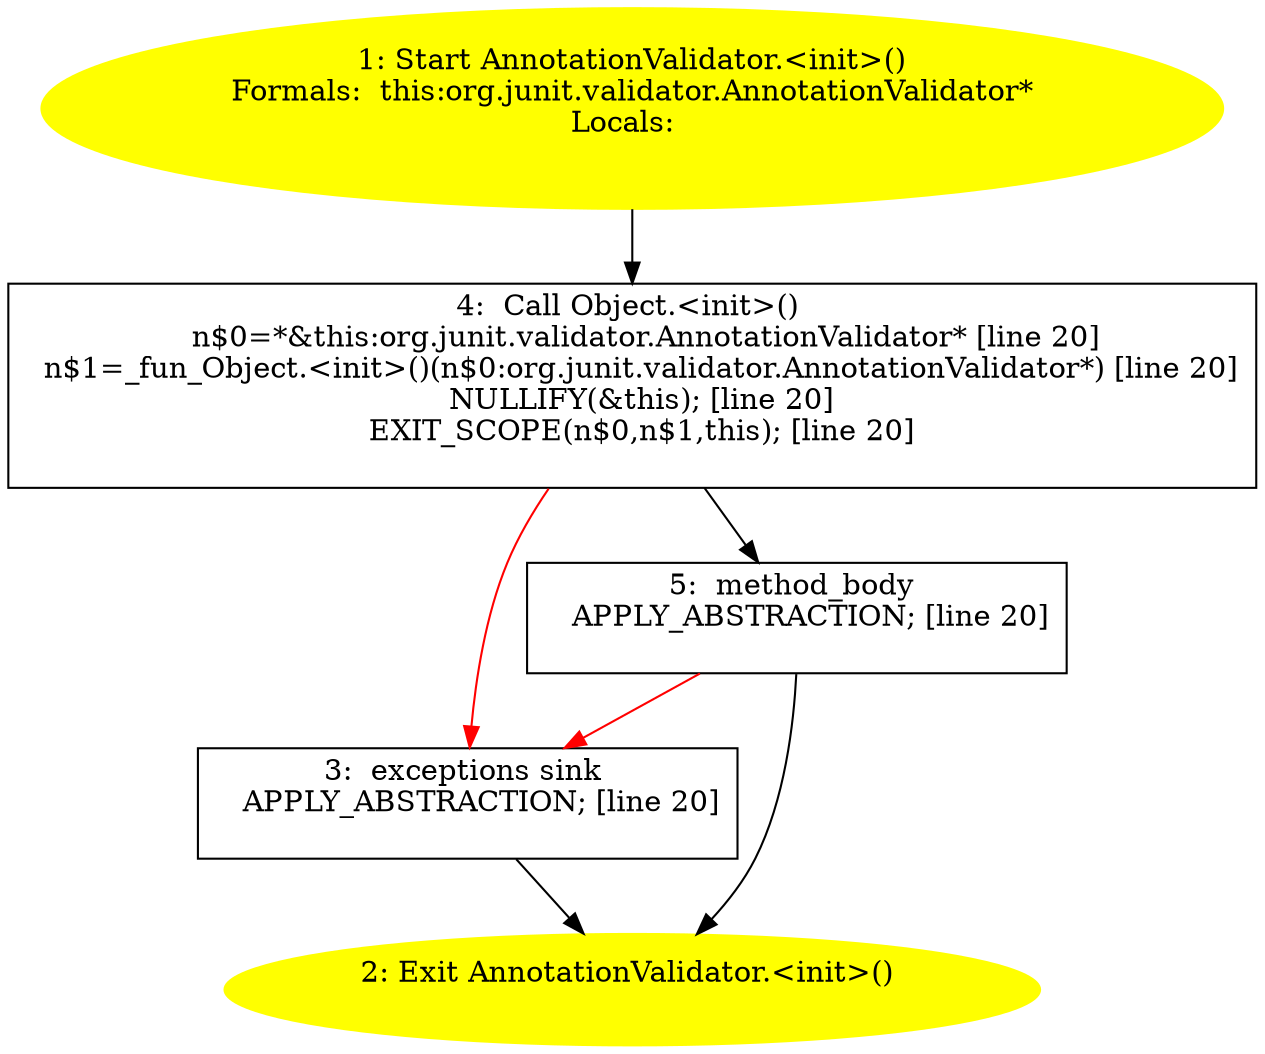 /* @generated */
digraph cfg {
"org.junit.validator.AnnotationValidator.<init>().d49b36f22b229d55d8a6f66e5d75b34e_1" [label="1: Start AnnotationValidator.<init>()\nFormals:  this:org.junit.validator.AnnotationValidator*\nLocals:  \n  " color=yellow style=filled]
	

	 "org.junit.validator.AnnotationValidator.<init>().d49b36f22b229d55d8a6f66e5d75b34e_1" -> "org.junit.validator.AnnotationValidator.<init>().d49b36f22b229d55d8a6f66e5d75b34e_4" ;
"org.junit.validator.AnnotationValidator.<init>().d49b36f22b229d55d8a6f66e5d75b34e_2" [label="2: Exit AnnotationValidator.<init>() \n  " color=yellow style=filled]
	

"org.junit.validator.AnnotationValidator.<init>().d49b36f22b229d55d8a6f66e5d75b34e_3" [label="3:  exceptions sink \n   APPLY_ABSTRACTION; [line 20]\n " shape="box"]
	

	 "org.junit.validator.AnnotationValidator.<init>().d49b36f22b229d55d8a6f66e5d75b34e_3" -> "org.junit.validator.AnnotationValidator.<init>().d49b36f22b229d55d8a6f66e5d75b34e_2" ;
"org.junit.validator.AnnotationValidator.<init>().d49b36f22b229d55d8a6f66e5d75b34e_4" [label="4:  Call Object.<init>() \n   n$0=*&this:org.junit.validator.AnnotationValidator* [line 20]\n  n$1=_fun_Object.<init>()(n$0:org.junit.validator.AnnotationValidator*) [line 20]\n  NULLIFY(&this); [line 20]\n  EXIT_SCOPE(n$0,n$1,this); [line 20]\n " shape="box"]
	

	 "org.junit.validator.AnnotationValidator.<init>().d49b36f22b229d55d8a6f66e5d75b34e_4" -> "org.junit.validator.AnnotationValidator.<init>().d49b36f22b229d55d8a6f66e5d75b34e_5" ;
	 "org.junit.validator.AnnotationValidator.<init>().d49b36f22b229d55d8a6f66e5d75b34e_4" -> "org.junit.validator.AnnotationValidator.<init>().d49b36f22b229d55d8a6f66e5d75b34e_3" [color="red" ];
"org.junit.validator.AnnotationValidator.<init>().d49b36f22b229d55d8a6f66e5d75b34e_5" [label="5:  method_body \n   APPLY_ABSTRACTION; [line 20]\n " shape="box"]
	

	 "org.junit.validator.AnnotationValidator.<init>().d49b36f22b229d55d8a6f66e5d75b34e_5" -> "org.junit.validator.AnnotationValidator.<init>().d49b36f22b229d55d8a6f66e5d75b34e_2" ;
	 "org.junit.validator.AnnotationValidator.<init>().d49b36f22b229d55d8a6f66e5d75b34e_5" -> "org.junit.validator.AnnotationValidator.<init>().d49b36f22b229d55d8a6f66e5d75b34e_3" [color="red" ];
}

